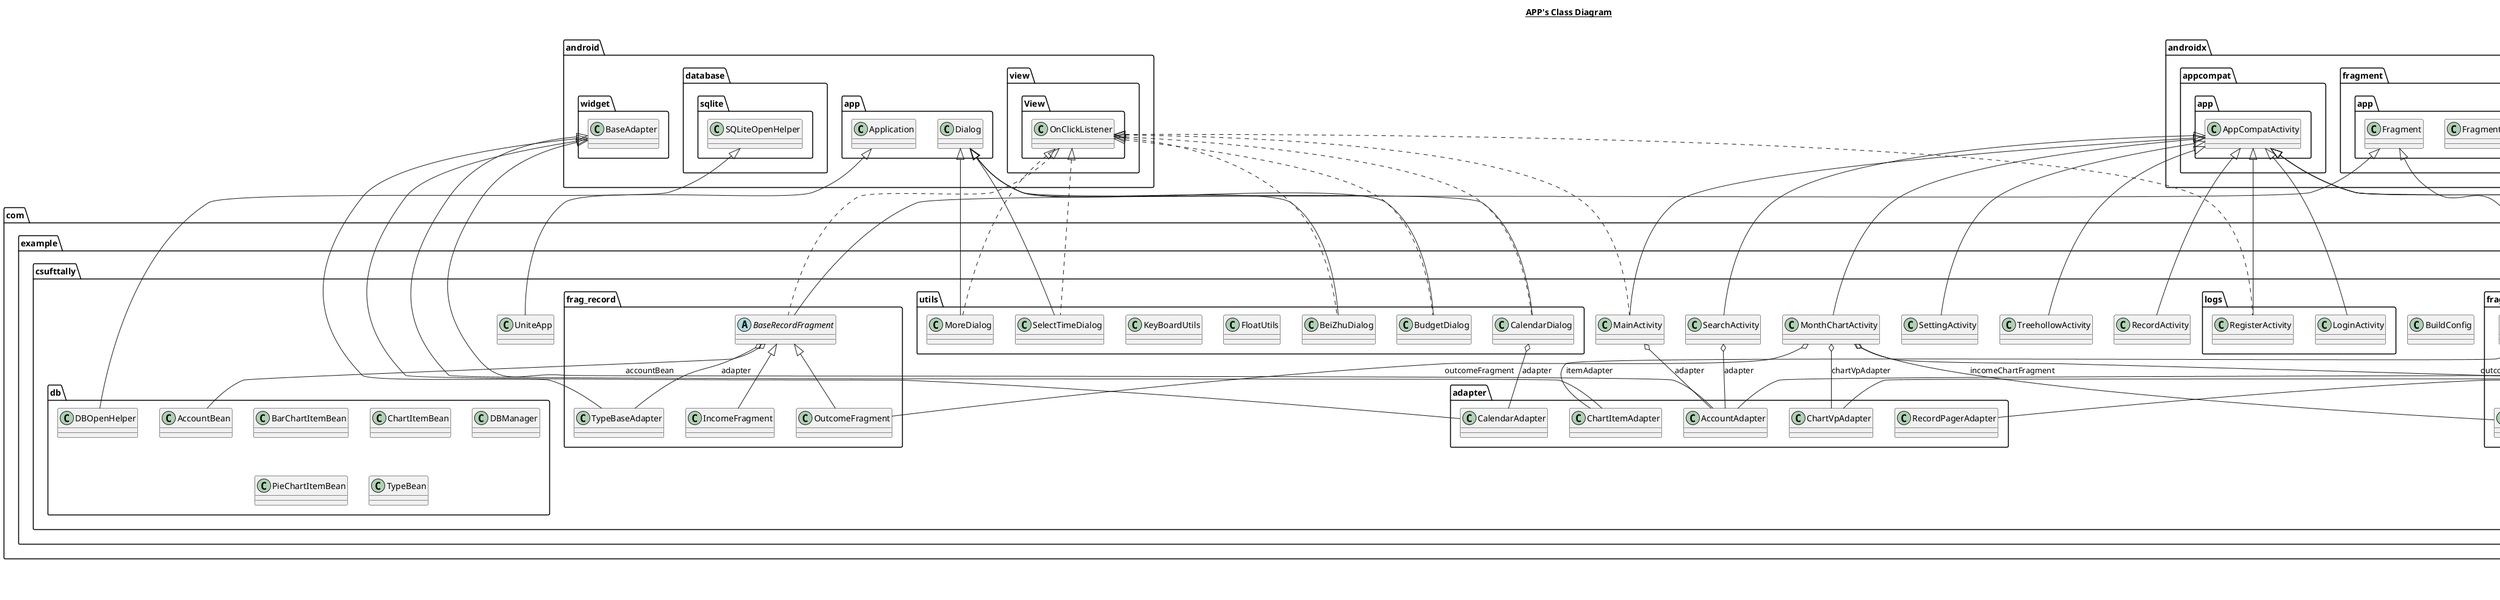 @startuml

title __APP's Class Diagram__\n

  namespace com.example.csufttally {
    class com.example.csufttally.AboutActivity {
    }
  }
  

  namespace com.example.csufttally {
    class com.example.csufttally.AccountActivity {
    }
  }
  

  namespace com.example.csufttally {
    class com.example.csufttally.BuildConfig {
    }
  }
  

  namespace com.example.csufttally {
    class com.example.csufttally.HistoryActivity {
    }
  }
  

  namespace com.example.csufttally {
    class com.example.csufttally.MainActivity {
    }
  }
  

  namespace com.example.csufttally {
    class com.example.csufttally.MonthChartActivity {
    }
  }
  

  namespace com.example.csufttally {
    class com.example.csufttally.RecordActivity {
    }
  }
  

  namespace com.example.csufttally {
    class com.example.csufttally.SearchActivity {
    }
  }
  

  namespace com.example.csufttally {
    class com.example.csufttally.SettingActivity {
    }
  }
  

  namespace com.example.csufttally {
    class com.example.csufttally.TreehollowActivity {
    }
  }
  

  namespace com.example.csufttally {
    class com.example.csufttally.UniteApp {
    }
  }
  

  namespace com.example.csufttally {
    namespace adapter {
      class com.example.csufttally.adapter.AccountAdapter {
      }
    }
  }
  

  namespace com.example.csufttally {
    namespace adapter {
      class com.example.csufttally.adapter.CalendarAdapter {
      }
    }
  }
  

  namespace com.example.csufttally {
    namespace adapter {
      class com.example.csufttally.adapter.ChartItemAdapter {
      }
    }
  }
  

  namespace com.example.csufttally {
    namespace adapter {
      class com.example.csufttally.adapter.ChartVpAdapter {
      }
    }
  }
  

  namespace com.example.csufttally {
    namespace adapter {
      class com.example.csufttally.adapter.RecordPagerAdapter {
      }
    }
  }
  

  namespace com.example.csufttally {
    namespace db {
      class com.example.csufttally.db.AccountBean {
      }
    }
  }
  

  namespace com.example.csufttally {
    namespace db {
      class com.example.csufttally.db.BarChartItemBean {
      }
    }
  }
  

  namespace com.example.csufttally {
    namespace db {
      class com.example.csufttally.db.ChartItemBean {
      }
    }
  }
  

  namespace com.example.csufttally {
    namespace db {
      class com.example.csufttally.db.DBManager {
      }
    }
  }
  

  namespace com.example.csufttally {
    namespace db {
      class com.example.csufttally.db.DBOpenHelper {
      }
    }
  }
  

  namespace com.example.csufttally {
    namespace db {
      class com.example.csufttally.db.PieChartItemBean {
      }
    }
  }
  

  namespace com.example.csufttally {
    namespace db {
      class com.example.csufttally.db.TypeBean {
      }
    }
  }
  

  namespace com.example.csufttally {
    namespace frag_chart {
      abstract class com.example.csufttally.frag_chart.BaseChartFragment {
      }
    }
  }
  

  namespace com.example.csufttally {
    namespace frag_chart {
      class com.example.csufttally.frag_chart.IncomeChartFragment {
      }
    }
  }
  

  namespace com.example.csufttally {
    namespace frag_chart {
      class com.example.csufttally.frag_chart.OutcomeChartFragment {
      }
    }
  }
  

  namespace com.example.csufttally {
    namespace frag_record {
      abstract class com.example.csufttally.frag_record.BaseRecordFragment {
      }
    }
  }
  

  namespace com.example.csufttally {
    namespace frag_record {
      class com.example.csufttally.frag_record.IncomeFragment {
      }
    }
  }
  

  namespace com.example.csufttally {
    namespace frag_record {
      class com.example.csufttally.frag_record.OutcomeFragment {
      }
    }
  }
  

  namespace com.example.csufttally {
    namespace frag_record {
      class com.example.csufttally.frag_record.TypeBaseAdapter {
      }
    }
  }
  

  namespace com.example.csufttally {
    namespace logs {
      class com.example.csufttally.logs.LoginActivity {
      }
    }
  }
  

  namespace com.example.csufttally {
    namespace logs {
      class com.example.csufttally.logs.RegisterActivity {
      }
    }
  }
  

  namespace com.example.csufttally {
    namespace utils {
      class com.example.csufttally.utils.BeiZhuDialog {
      }
    }
  }
  

  namespace com.example.csufttally {
    namespace utils {
      class com.example.csufttally.utils.BudgetDialog {
      }
    }
  }
  

  namespace com.example.csufttally {
    namespace utils {
      class com.example.csufttally.utils.CalendarDialog {
      }
    }
  }
  

  namespace com.example.csufttally {
    namespace utils {
      class com.example.csufttally.utils.FloatUtils {
      }
    }
  }
  

  namespace com.example.csufttally {
    namespace utils {
      class com.example.csufttally.utils.KeyBoardUtils {
      }
    }
  }
  

  namespace com.example.csufttally {
    namespace utils {
      class com.example.csufttally.utils.MoreDialog {
      }
    }
  }
  

  namespace com.example.csufttally {
    namespace utils {
      class com.example.csufttally.utils.SelectTimeDialog {
      }
    }
  }
  

  com.example.csufttally.AboutActivity -up-|> androidx.appcompat.app.AppCompatActivity
  com.example.csufttally.AccountActivity -up-|> androidx.appcompat.app.AppCompatActivity
  com.example.csufttally.HistoryActivity -up-|> androidx.appcompat.app.AppCompatActivity
  com.example.csufttally.HistoryActivity o-- com.example.csufttally.adapter.AccountAdapter : adapter
  com.example.csufttally.MainActivity .up.|> android.view.View.OnClickListener
  com.example.csufttally.MainActivity -up-|> androidx.appcompat.app.AppCompatActivity
  com.example.csufttally.MainActivity o-- com.example.csufttally.adapter.AccountAdapter : adapter
  com.example.csufttally.MonthChartActivity -up-|> androidx.appcompat.app.AppCompatActivity
  com.example.csufttally.MonthChartActivity o-- com.example.csufttally.adapter.ChartVpAdapter : chartVpAdapter
  com.example.csufttally.MonthChartActivity o-- com.example.csufttally.frag_chart.IncomeChartFragment : incomeChartFragment
  com.example.csufttally.MonthChartActivity o-- com.example.csufttally.frag_chart.OutcomeChartFragment : outcomeChartFragment
  com.example.csufttally.MonthChartActivity o-- com.example.csufttally.frag_record.OutcomeFragment : outcomeFragment
  com.example.csufttally.RecordActivity -up-|> androidx.appcompat.app.AppCompatActivity
  com.example.csufttally.SearchActivity -up-|> androidx.appcompat.app.AppCompatActivity
  com.example.csufttally.SearchActivity o-- com.example.csufttally.adapter.AccountAdapter : adapter
  com.example.csufttally.SettingActivity -up-|> androidx.appcompat.app.AppCompatActivity
  com.example.csufttally.TreehollowActivity -up-|> androidx.appcompat.app.AppCompatActivity
  com.example.csufttally.UniteApp -up-|> android.app.Application
  com.example.csufttally.adapter.AccountAdapter -up-|> android.widget.BaseAdapter
  com.example.csufttally.adapter.CalendarAdapter -up-|> android.widget.BaseAdapter
  com.example.csufttally.adapter.ChartItemAdapter -up-|> android.widget.BaseAdapter
  com.example.csufttally.adapter.ChartVpAdapter -up-|> androidx.fragment.app.FragmentPagerAdapter
  com.example.csufttally.adapter.RecordPagerAdapter -up-|> androidx.fragment.app.FragmentPagerAdapter
  com.example.csufttally.db.DBOpenHelper -up-|> android.database.sqlite.SQLiteOpenHelper
  com.example.csufttally.frag_chart.BaseChartFragment -up-|> androidx.fragment.app.Fragment
  com.example.csufttally.frag_chart.BaseChartFragment o-- com.example.csufttally.adapter.ChartItemAdapter : itemAdapter
  com.example.csufttally.frag_chart.IncomeChartFragment -up-|> com.example.csufttally.frag_chart.BaseChartFragment
  com.example.csufttally.frag_chart.OutcomeChartFragment -up-|> com.example.csufttally.frag_chart.BaseChartFragment
  com.example.csufttally.frag_record.BaseRecordFragment .up.|> android.view.View.OnClickListener
  com.example.csufttally.frag_record.BaseRecordFragment -up-|> androidx.fragment.app.Fragment
  com.example.csufttally.frag_record.BaseRecordFragment o-- com.example.csufttally.db.AccountBean : accountBean
  com.example.csufttally.frag_record.BaseRecordFragment o-- com.example.csufttally.frag_record.TypeBaseAdapter : adapter
  com.example.csufttally.frag_record.IncomeFragment -up-|> com.example.csufttally.frag_record.BaseRecordFragment
  com.example.csufttally.frag_record.OutcomeFragment -up-|> com.example.csufttally.frag_record.BaseRecordFragment
  com.example.csufttally.frag_record.TypeBaseAdapter -up-|> android.widget.BaseAdapter
  com.example.csufttally.logs.LoginActivity -up-|> androidx.appcompat.app.AppCompatActivity
  com.example.csufttally.logs.RegisterActivity .up.|> android.view.View.OnClickListener
  com.example.csufttally.logs.RegisterActivity -up-|> androidx.appcompat.app.AppCompatActivity
  com.example.csufttally.utils.BeiZhuDialog .up.|> android.view.View.OnClickListener
  com.example.csufttally.utils.BeiZhuDialog -up-|> android.app.Dialog
  com.example.csufttally.utils.BeiZhuDialog o-- com.example.csufttally.utils.BeiZhuDialog.OnEsureListener : onEsureListener
  com.example.csufttally.utils.BudgetDialog .up.|> android.view.View.OnClickListener
  com.example.csufttally.utils.BudgetDialog -up-|> android.app.Dialog
  com.example.csufttally.utils.BudgetDialog o-- com.example.csufttally.utils.BudgetDialog.OnEnsureListener : onEnsureListener
  com.example.csufttally.utils.CalendarDialog .up.|> android.view.View.OnClickListener
  com.example.csufttally.utils.CalendarDialog -up-|> android.app.Dialog
  com.example.csufttally.utils.CalendarDialog o-- com.example.csufttally.utils.CalendarDialog.OnRefreshListener : onRefreshListener
  com.example.csufttally.utils.CalendarDialog o-- com.example.csufttally.adapter.CalendarAdapter : adapter
  com.example.csufttally.utils.KeyBoardUtils o-- com.example.csufttally.utils.KeyBoardUtils.OnEnsureListener : onEnsureListener
  com.example.csufttally.utils.MoreDialog .up.|> android.view.View.OnClickListener
  com.example.csufttally.utils.MoreDialog -up-|> android.app.Dialog
  com.example.csufttally.utils.SelectTimeDialog .up.|> android.view.View.OnClickListener
  com.example.csufttally.utils.SelectTimeDialog -up-|> android.app.Dialog
  com.example.csufttally.utils.SelectTimeDialog o-- com.example.csufttally.utils.SelectTimeDialog.OnEnsureListener : onEnsureListener


right footer


PlantUML diagram generated by SketchIt! (https://bitbucket.org/pmesmeur/sketch.it)
For more information about this tool, please contact philippe.mesmeur@gmail.com
endfooter

@enduml
